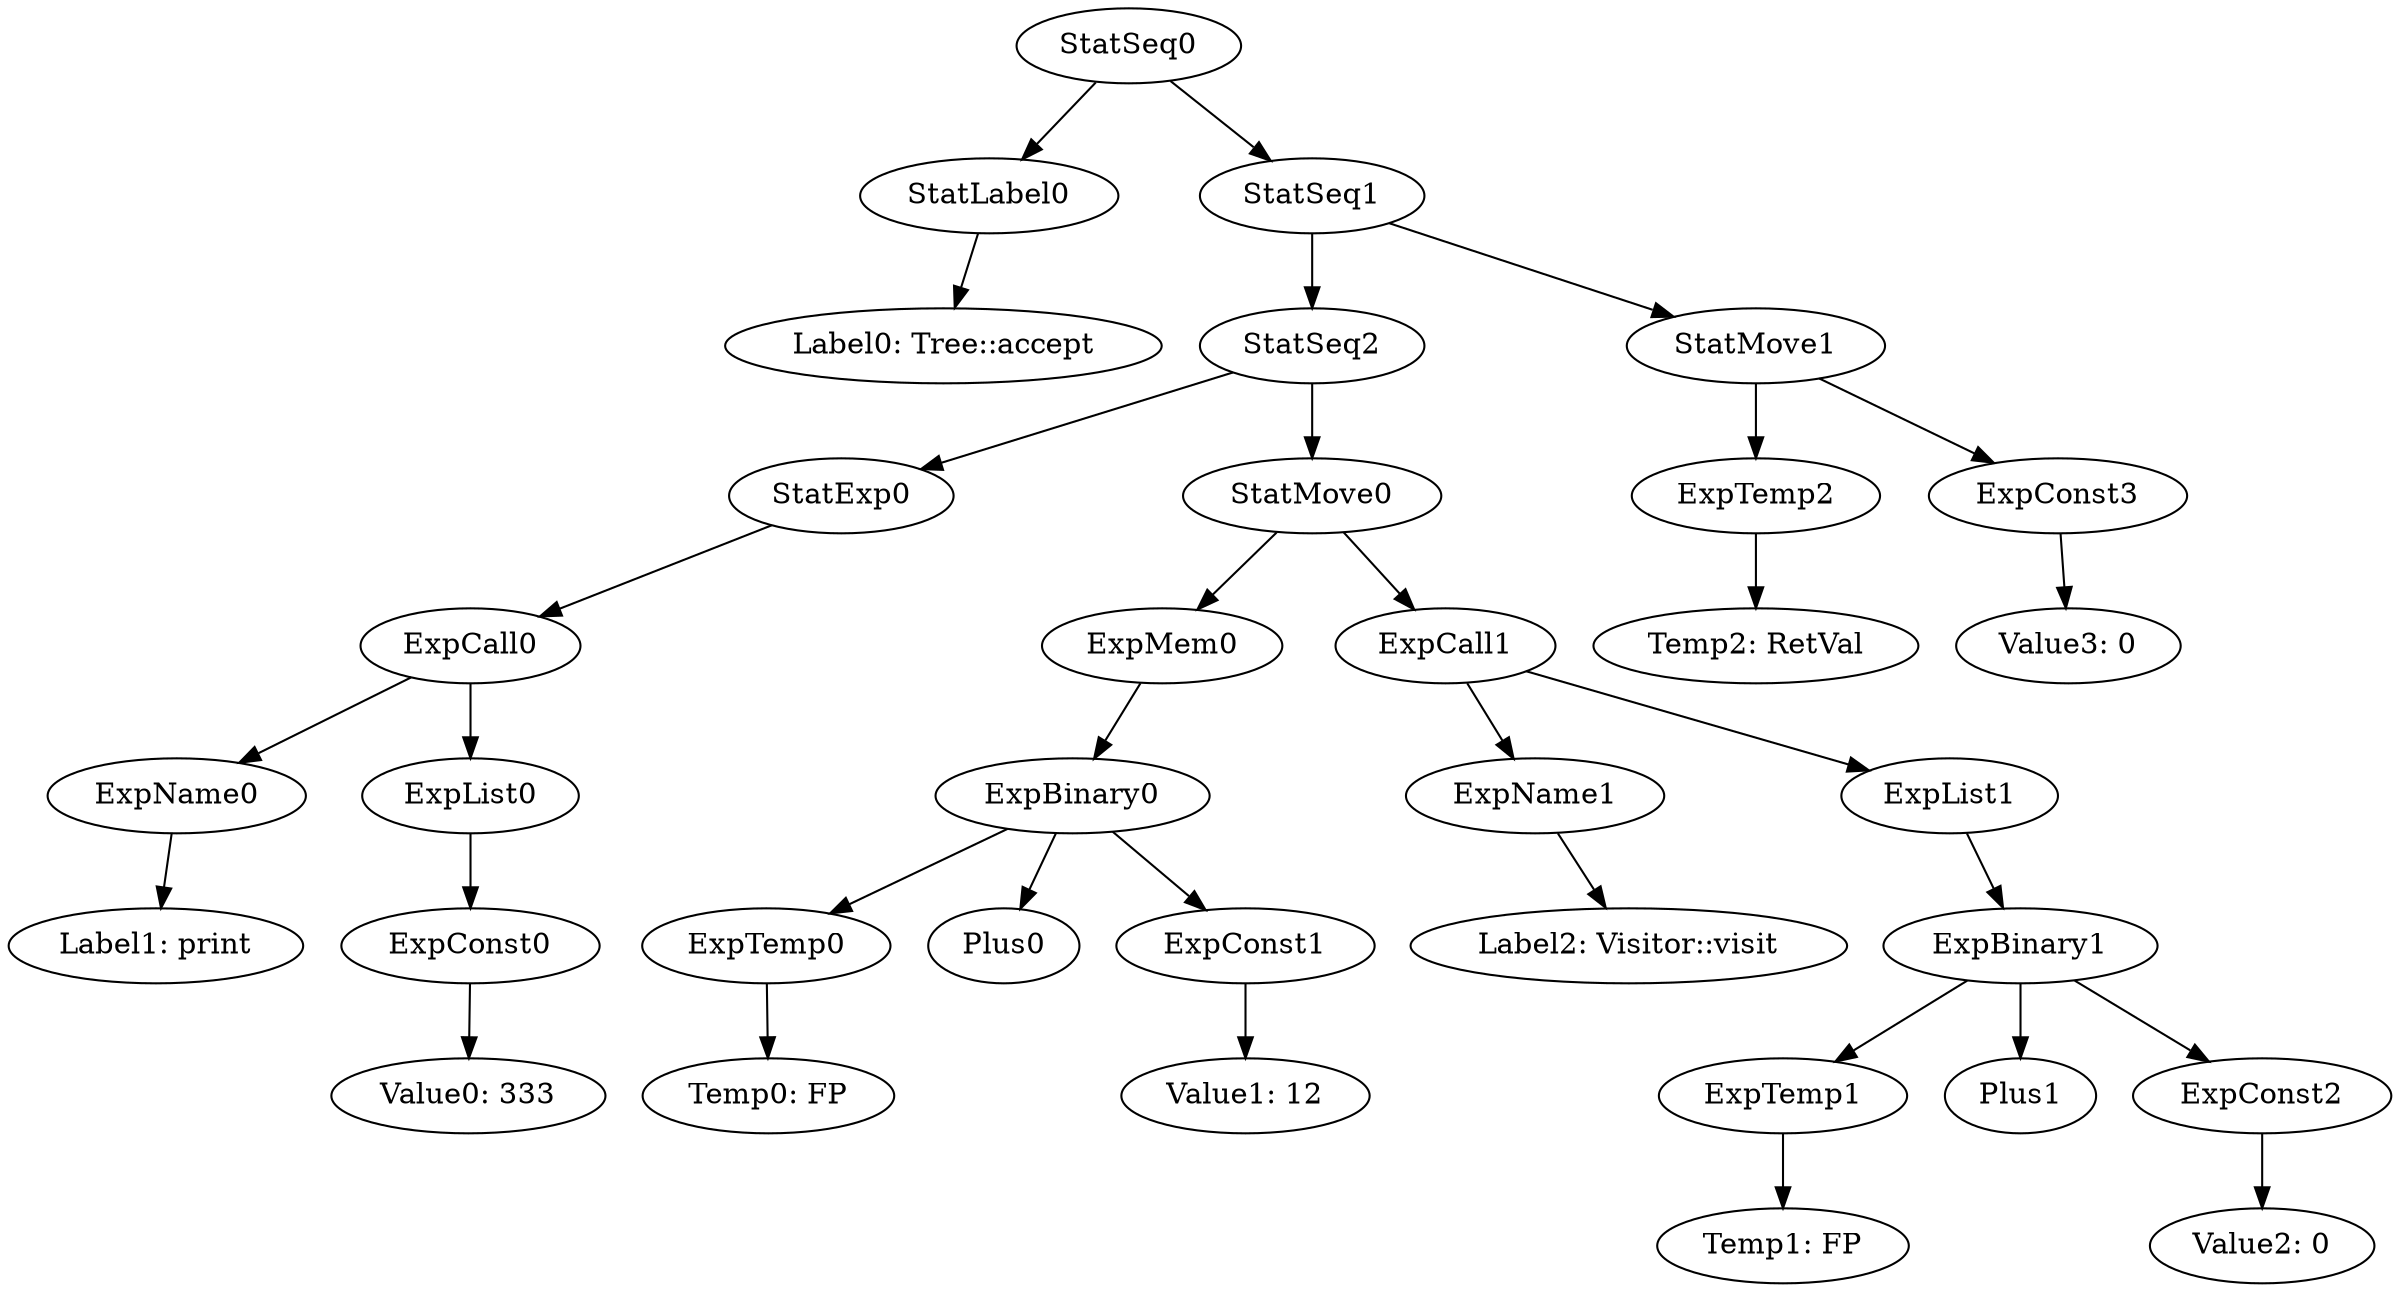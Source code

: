 digraph {
	ordering = out;
	ExpConst3 -> "Value3: 0";
	ExpBinary0 -> ExpTemp0;
	ExpBinary0 -> Plus0;
	ExpBinary0 -> ExpConst1;
	ExpTemp0 -> "Temp0: FP";
	StatExp0 -> ExpCall0;
	ExpList0 -> ExpConst0;
	ExpCall1 -> ExpName1;
	ExpCall1 -> ExpList1;
	ExpConst0 -> "Value0: 333";
	StatLabel0 -> "Label0: Tree::accept";
	StatSeq2 -> StatExp0;
	StatSeq2 -> StatMove0;
	ExpCall0 -> ExpName0;
	ExpCall0 -> ExpList0;
	ExpName0 -> "Label1: print";
	StatSeq1 -> StatSeq2;
	StatSeq1 -> StatMove1;
	ExpConst1 -> "Value1: 12";
	ExpName1 -> "Label2: Visitor::visit";
	StatMove1 -> ExpTemp2;
	StatMove1 -> ExpConst3;
	ExpList1 -> ExpBinary1;
	ExpMem0 -> ExpBinary0;
	ExpBinary1 -> ExpTemp1;
	ExpBinary1 -> Plus1;
	ExpBinary1 -> ExpConst2;
	StatMove0 -> ExpMem0;
	StatMove0 -> ExpCall1;
	StatSeq0 -> StatLabel0;
	StatSeq0 -> StatSeq1;
	ExpTemp1 -> "Temp1: FP";
	ExpConst2 -> "Value2: 0";
	ExpTemp2 -> "Temp2: RetVal";
}

